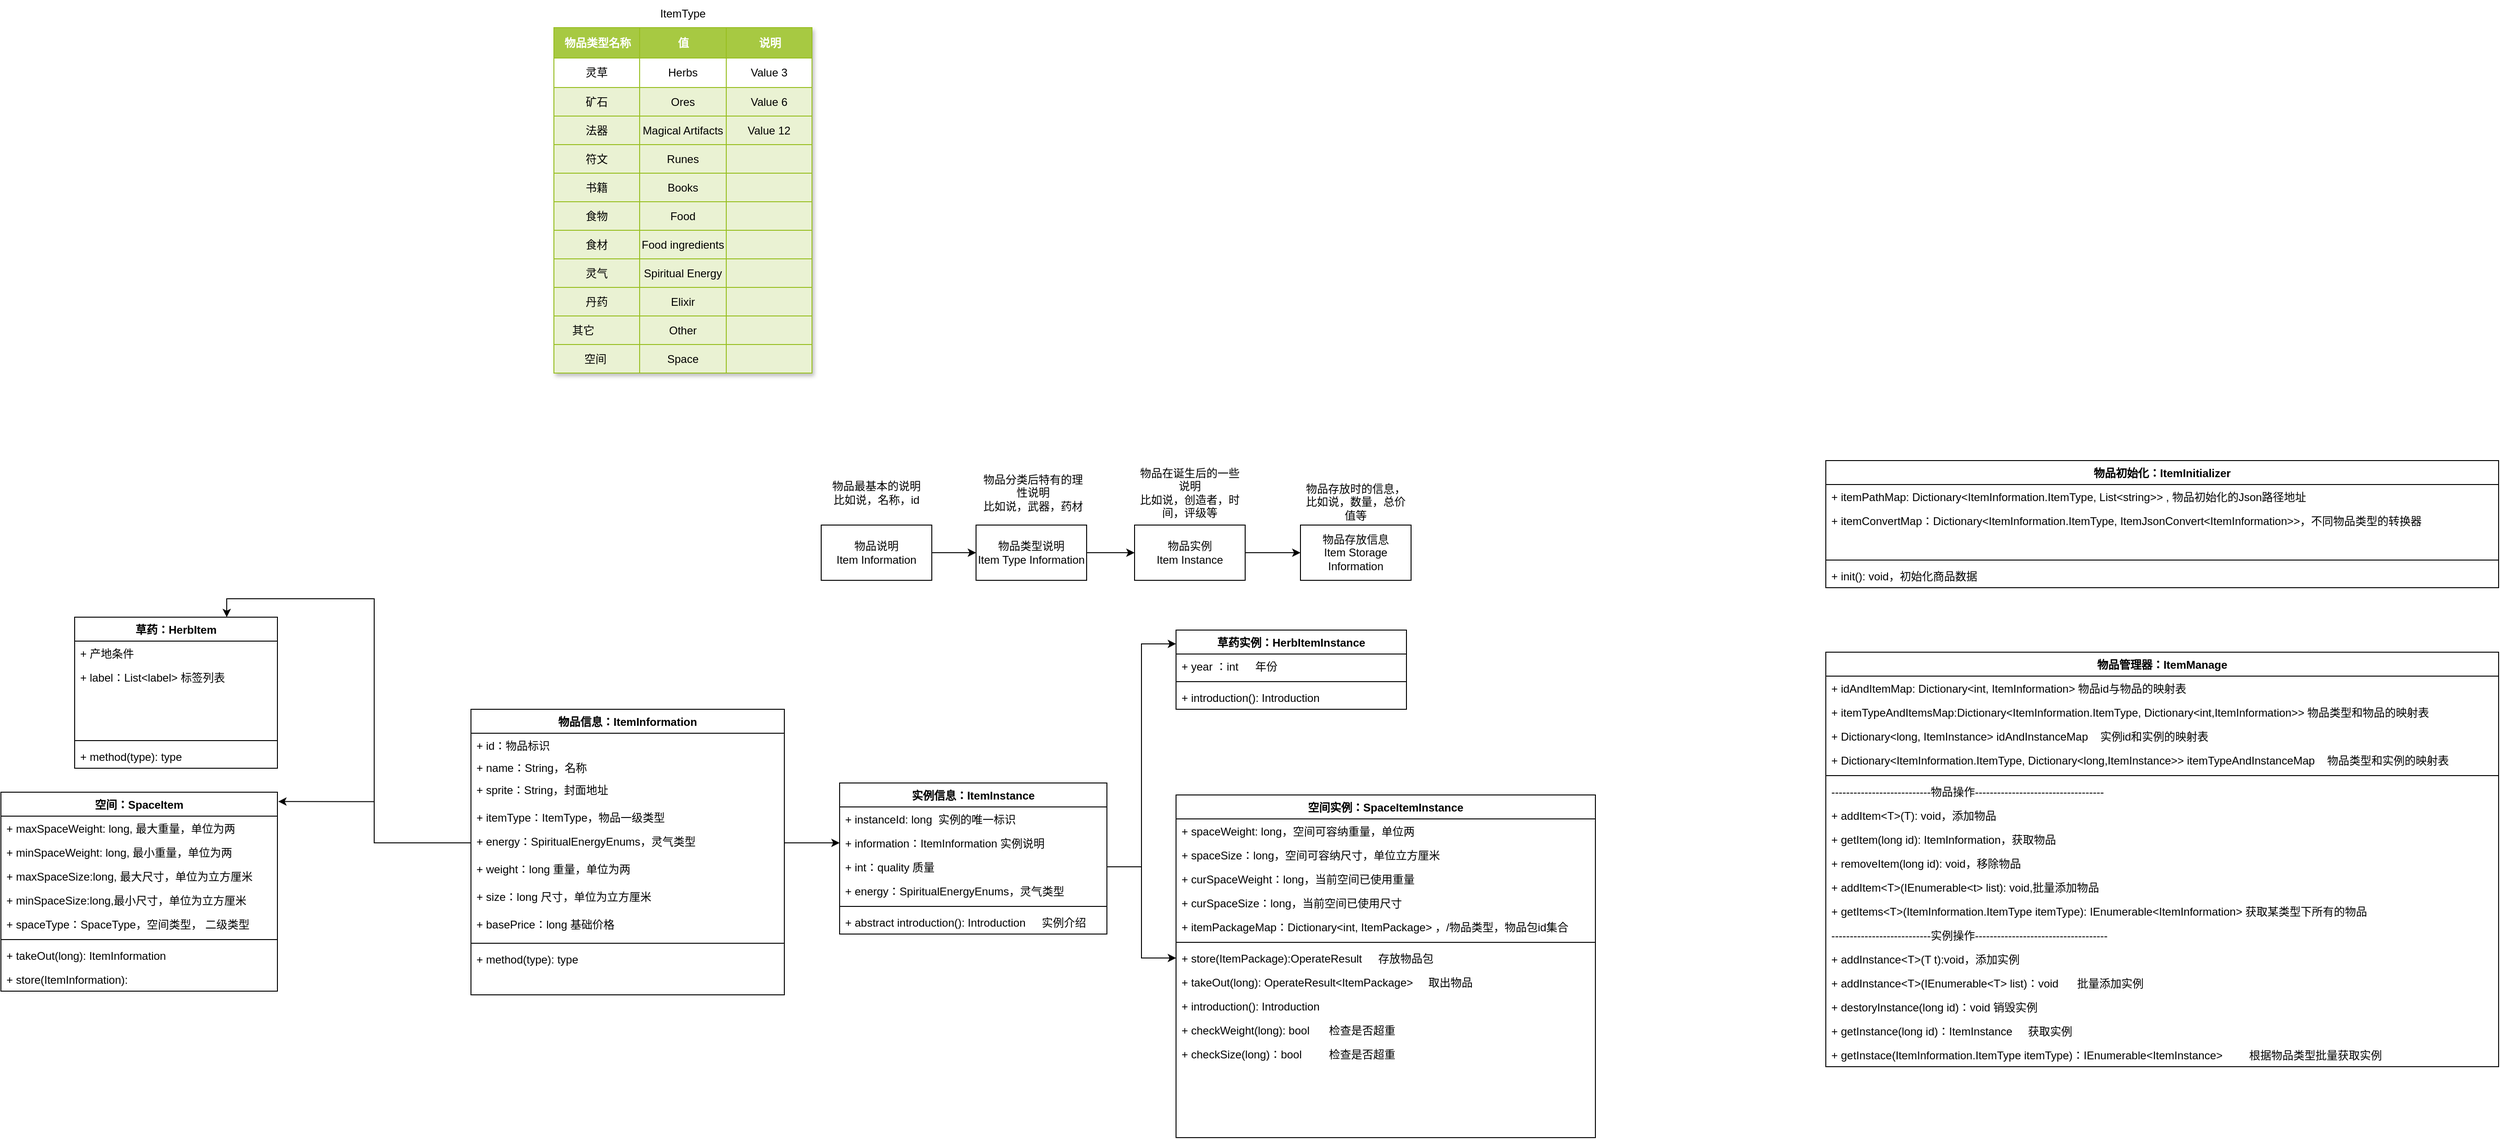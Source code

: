 <mxfile version="23.0.2" type="github">
  <diagram id="C5RBs43oDa-KdzZeNtuy" name="Page-1">
    <mxGraphModel dx="2514" dy="2047" grid="1" gridSize="10" guides="1" tooltips="1" connect="1" arrows="1" fold="1" page="1" pageScale="1" pageWidth="827" pageHeight="1169" math="0" shadow="0">
      <root>
        <mxCell id="WIyWlLk6GJQsqaUBKTNV-0" />
        <mxCell id="WIyWlLk6GJQsqaUBKTNV-1" parent="WIyWlLk6GJQsqaUBKTNV-0" />
        <mxCell id="SRIymdZ3C50z2DRHbrQ1-3" style="edgeStyle=orthogonalEdgeStyle;rounded=0;orthogonalLoop=1;jettySize=auto;html=1;" parent="WIyWlLk6GJQsqaUBKTNV-1" source="SRIymdZ3C50z2DRHbrQ1-1" target="SRIymdZ3C50z2DRHbrQ1-2" edge="1">
          <mxGeometry relative="1" as="geometry" />
        </mxCell>
        <mxCell id="SRIymdZ3C50z2DRHbrQ1-1" value="物品说明&lt;br&gt;Item Information" style="rounded=0;whiteSpace=wrap;html=1;" parent="WIyWlLk6GJQsqaUBKTNV-1" vertex="1">
          <mxGeometry x="230" y="-100" width="120" height="60" as="geometry" />
        </mxCell>
        <mxCell id="SRIymdZ3C50z2DRHbrQ1-5" style="edgeStyle=orthogonalEdgeStyle;rounded=0;orthogonalLoop=1;jettySize=auto;html=1;exitX=1;exitY=0.5;exitDx=0;exitDy=0;" parent="WIyWlLk6GJQsqaUBKTNV-1" source="SRIymdZ3C50z2DRHbrQ1-2" target="SRIymdZ3C50z2DRHbrQ1-6" edge="1">
          <mxGeometry relative="1" as="geometry">
            <mxPoint x="570" y="-70" as="targetPoint" />
          </mxGeometry>
        </mxCell>
        <mxCell id="SRIymdZ3C50z2DRHbrQ1-2" value="物品类型说明&lt;br&gt;Item Type Information" style="rounded=0;whiteSpace=wrap;html=1;" parent="WIyWlLk6GJQsqaUBKTNV-1" vertex="1">
          <mxGeometry x="398" y="-100" width="120" height="60" as="geometry" />
        </mxCell>
        <mxCell id="SRIymdZ3C50z2DRHbrQ1-9" style="edgeStyle=orthogonalEdgeStyle;rounded=0;orthogonalLoop=1;jettySize=auto;html=1;exitX=1;exitY=0.5;exitDx=0;exitDy=0;entryX=0;entryY=0.5;entryDx=0;entryDy=0;" parent="WIyWlLk6GJQsqaUBKTNV-1" source="SRIymdZ3C50z2DRHbrQ1-6" target="SRIymdZ3C50z2DRHbrQ1-8" edge="1">
          <mxGeometry relative="1" as="geometry" />
        </mxCell>
        <mxCell id="SRIymdZ3C50z2DRHbrQ1-6" value="物品实例&lt;br&gt;Item Instance" style="rounded=0;whiteSpace=wrap;html=1;" parent="WIyWlLk6GJQsqaUBKTNV-1" vertex="1">
          <mxGeometry x="570" y="-100" width="120" height="60" as="geometry" />
        </mxCell>
        <mxCell id="SRIymdZ3C50z2DRHbrQ1-8" value="物品存放信息&lt;br&gt;Item Storage Information" style="rounded=0;whiteSpace=wrap;html=1;" parent="WIyWlLk6GJQsqaUBKTNV-1" vertex="1">
          <mxGeometry x="750" y="-100" width="120" height="60" as="geometry" />
        </mxCell>
        <mxCell id="SRIymdZ3C50z2DRHbrQ1-10" value="物品最基本的说明&lt;br&gt;比如说，名称，id" style="text;html=1;strokeColor=none;fillColor=none;align=center;verticalAlign=middle;whiteSpace=wrap;rounded=0;" parent="WIyWlLk6GJQsqaUBKTNV-1" vertex="1">
          <mxGeometry x="230" y="-150" width="120" height="30" as="geometry" />
        </mxCell>
        <mxCell id="SRIymdZ3C50z2DRHbrQ1-11" value="物品分类后特有的理性说明&lt;br&gt;比如说，武器，药材" style="text;html=1;strokeColor=none;fillColor=none;align=center;verticalAlign=middle;whiteSpace=wrap;rounded=0;" parent="WIyWlLk6GJQsqaUBKTNV-1" vertex="1">
          <mxGeometry x="400" y="-150" width="120" height="30" as="geometry" />
        </mxCell>
        <mxCell id="SRIymdZ3C50z2DRHbrQ1-12" value="物品在诞生后的一些说明&lt;br&gt;比如说，创造者，时间，评级等" style="text;html=1;strokeColor=none;fillColor=none;align=center;verticalAlign=middle;whiteSpace=wrap;rounded=0;" parent="WIyWlLk6GJQsqaUBKTNV-1" vertex="1">
          <mxGeometry x="570" y="-150" width="120" height="30" as="geometry" />
        </mxCell>
        <mxCell id="SRIymdZ3C50z2DRHbrQ1-13" value="物品存放时的信息，&lt;br&gt;比如说，数量，总价值等" style="text;html=1;strokeColor=none;fillColor=none;align=center;verticalAlign=middle;whiteSpace=wrap;rounded=0;" parent="WIyWlLk6GJQsqaUBKTNV-1" vertex="1">
          <mxGeometry x="750" y="-140" width="120" height="30" as="geometry" />
        </mxCell>
        <mxCell id="SRIymdZ3C50z2DRHbrQ1-14" value="物品信息：ItemInformation" style="swimlane;fontStyle=1;align=center;verticalAlign=top;childLayout=stackLayout;horizontal=1;startSize=26;horizontalStack=0;resizeParent=1;resizeParentMax=0;resizeLast=0;collapsible=1;marginBottom=0;whiteSpace=wrap;html=1;" parent="WIyWlLk6GJQsqaUBKTNV-1" vertex="1">
          <mxGeometry x="-150" y="100" width="340" height="310" as="geometry" />
        </mxCell>
        <mxCell id="SRIymdZ3C50z2DRHbrQ1-88" value="+ id：物品标识" style="text;strokeColor=none;fillColor=none;align=left;verticalAlign=top;spacingLeft=4;spacingRight=4;overflow=hidden;rotatable=0;points=[[0,0.5],[1,0.5]];portConstraint=eastwest;whiteSpace=wrap;html=1;" parent="SRIymdZ3C50z2DRHbrQ1-14" vertex="1">
          <mxGeometry y="26" width="340" height="24" as="geometry" />
        </mxCell>
        <mxCell id="SRIymdZ3C50z2DRHbrQ1-48" value="+ name：String，名称" style="text;strokeColor=none;fillColor=none;align=left;verticalAlign=top;spacingLeft=4;spacingRight=4;overflow=hidden;rotatable=0;points=[[0,0.5],[1,0.5]];portConstraint=eastwest;whiteSpace=wrap;html=1;" parent="SRIymdZ3C50z2DRHbrQ1-14" vertex="1">
          <mxGeometry y="50" width="340" height="24" as="geometry" />
        </mxCell>
        <mxCell id="SRIymdZ3C50z2DRHbrQ1-15" value="+ sprite：String，封面地址&lt;br&gt;&lt;br&gt;" style="text;strokeColor=none;fillColor=none;align=left;verticalAlign=top;spacingLeft=4;spacingRight=4;overflow=hidden;rotatable=0;points=[[0,0.5],[1,0.5]];portConstraint=eastwest;whiteSpace=wrap;html=1;" parent="SRIymdZ3C50z2DRHbrQ1-14" vertex="1">
          <mxGeometry y="74" width="340" height="30" as="geometry" />
        </mxCell>
        <mxCell id="SRIymdZ3C50z2DRHbrQ1-49" value="+ itemType：ItemType，物品一级类型" style="text;strokeColor=none;fillColor=none;align=left;verticalAlign=top;spacingLeft=4;spacingRight=4;overflow=hidden;rotatable=0;points=[[0,0.5],[1,0.5]];portConstraint=eastwest;whiteSpace=wrap;html=1;" parent="SRIymdZ3C50z2DRHbrQ1-14" vertex="1">
          <mxGeometry y="104" width="340" height="26" as="geometry" />
        </mxCell>
        <mxCell id="SRIymdZ3C50z2DRHbrQ1-87" value="+ energy：SpiritualEnergyEnums，灵气类型" style="text;strokeColor=none;fillColor=none;align=left;verticalAlign=top;spacingLeft=4;spacingRight=4;overflow=hidden;rotatable=0;points=[[0,0.5],[1,0.5]];portConstraint=eastwest;whiteSpace=wrap;html=1;" parent="SRIymdZ3C50z2DRHbrQ1-14" vertex="1">
          <mxGeometry y="130" width="340" height="30" as="geometry" />
        </mxCell>
        <mxCell id="dYDs-gecifeIPYuVCq4w-37" value="+ weight：long 重量，单位为两" style="text;strokeColor=none;fillColor=none;align=left;verticalAlign=top;spacingLeft=4;spacingRight=4;overflow=hidden;rotatable=0;points=[[0,0.5],[1,0.5]];portConstraint=eastwest;whiteSpace=wrap;html=1;" parent="SRIymdZ3C50z2DRHbrQ1-14" vertex="1">
          <mxGeometry y="160" width="340" height="30" as="geometry" />
        </mxCell>
        <mxCell id="dYDs-gecifeIPYuVCq4w-36" value="+ size：long 尺寸，单位为立方厘米" style="text;strokeColor=none;fillColor=none;align=left;verticalAlign=top;spacingLeft=4;spacingRight=4;overflow=hidden;rotatable=0;points=[[0,0.5],[1,0.5]];portConstraint=eastwest;whiteSpace=wrap;html=1;" parent="SRIymdZ3C50z2DRHbrQ1-14" vertex="1">
          <mxGeometry y="190" width="340" height="30" as="geometry" />
        </mxCell>
        <mxCell id="IndBDI2OuE7Ugm9Dc044-1" value="+ basePrice：long 基础价格" style="text;strokeColor=none;fillColor=none;align=left;verticalAlign=top;spacingLeft=4;spacingRight=4;overflow=hidden;rotatable=0;points=[[0,0.5],[1,0.5]];portConstraint=eastwest;whiteSpace=wrap;html=1;" vertex="1" parent="SRIymdZ3C50z2DRHbrQ1-14">
          <mxGeometry y="220" width="340" height="30" as="geometry" />
        </mxCell>
        <mxCell id="SRIymdZ3C50z2DRHbrQ1-16" value="" style="line;strokeWidth=1;fillColor=none;align=left;verticalAlign=middle;spacingTop=-1;spacingLeft=3;spacingRight=3;rotatable=0;labelPosition=right;points=[];portConstraint=eastwest;strokeColor=inherit;" parent="SRIymdZ3C50z2DRHbrQ1-14" vertex="1">
          <mxGeometry y="250" width="340" height="8" as="geometry" />
        </mxCell>
        <mxCell id="SRIymdZ3C50z2DRHbrQ1-17" value="+ method(type): type" style="text;strokeColor=none;fillColor=none;align=left;verticalAlign=top;spacingLeft=4;spacingRight=4;overflow=hidden;rotatable=0;points=[[0,0.5],[1,0.5]];portConstraint=eastwest;whiteSpace=wrap;html=1;" parent="SRIymdZ3C50z2DRHbrQ1-14" vertex="1">
          <mxGeometry y="258" width="340" height="26" as="geometry" />
        </mxCell>
        <mxCell id="SRIymdZ3C50z2DRHbrQ1-47" style="text;strokeColor=none;fillColor=none;align=left;verticalAlign=top;spacingLeft=4;spacingRight=4;overflow=hidden;rotatable=0;points=[[0,0.5],[1,0.5]];portConstraint=eastwest;whiteSpace=wrap;html=1;" parent="SRIymdZ3C50z2DRHbrQ1-14" vertex="1">
          <mxGeometry y="284" width="340" height="26" as="geometry" />
        </mxCell>
        <mxCell id="SRIymdZ3C50z2DRHbrQ1-90" value="" style="group" parent="WIyWlLk6GJQsqaUBKTNV-1" vertex="1" connectable="0">
          <mxGeometry x="-60" y="-670" width="280" height="314" as="geometry" />
        </mxCell>
        <mxCell id="SRIymdZ3C50z2DRHbrQ1-18" value="Assets" style="childLayout=tableLayout;recursiveResize=0;strokeColor=#98bf21;fillColor=#A7C942;shadow=1;arcSize=12;" parent="SRIymdZ3C50z2DRHbrQ1-90" vertex="1">
          <mxGeometry y="30" width="280" height="375" as="geometry" />
        </mxCell>
        <mxCell id="SRIymdZ3C50z2DRHbrQ1-19" style="shape=tableRow;horizontal=0;startSize=0;swimlaneHead=0;swimlaneBody=0;top=0;left=0;bottom=0;right=0;dropTarget=0;collapsible=0;recursiveResize=0;expand=0;fontStyle=0;strokeColor=inherit;fillColor=#ffffff;" parent="SRIymdZ3C50z2DRHbrQ1-18" vertex="1">
          <mxGeometry width="280" height="33" as="geometry" />
        </mxCell>
        <mxCell id="SRIymdZ3C50z2DRHbrQ1-20" value="物品类型名称" style="connectable=0;recursiveResize=0;strokeColor=inherit;fillColor=#A7C942;align=center;fontStyle=1;fontColor=#FFFFFF;html=1;" parent="SRIymdZ3C50z2DRHbrQ1-19" vertex="1">
          <mxGeometry width="93" height="33" as="geometry">
            <mxRectangle width="93" height="33" as="alternateBounds" />
          </mxGeometry>
        </mxCell>
        <mxCell id="SRIymdZ3C50z2DRHbrQ1-21" value="值" style="connectable=0;recursiveResize=0;strokeColor=inherit;fillColor=#A7C942;align=center;fontStyle=1;fontColor=#FFFFFF;html=1;" parent="SRIymdZ3C50z2DRHbrQ1-19" vertex="1">
          <mxGeometry x="93" width="94" height="33" as="geometry">
            <mxRectangle width="94" height="33" as="alternateBounds" />
          </mxGeometry>
        </mxCell>
        <mxCell id="SRIymdZ3C50z2DRHbrQ1-22" value="说明" style="connectable=0;recursiveResize=0;strokeColor=inherit;fillColor=#A7C942;align=center;fontStyle=1;fontColor=#FFFFFF;html=1;" parent="SRIymdZ3C50z2DRHbrQ1-19" vertex="1">
          <mxGeometry x="187" width="93" height="33" as="geometry">
            <mxRectangle width="93" height="33" as="alternateBounds" />
          </mxGeometry>
        </mxCell>
        <mxCell id="SRIymdZ3C50z2DRHbrQ1-23" value="" style="shape=tableRow;horizontal=0;startSize=0;swimlaneHead=0;swimlaneBody=0;top=0;left=0;bottom=0;right=0;dropTarget=0;collapsible=0;recursiveResize=0;expand=0;fontStyle=0;strokeColor=inherit;fillColor=#ffffff;" parent="SRIymdZ3C50z2DRHbrQ1-18" vertex="1">
          <mxGeometry y="33" width="280" height="32" as="geometry" />
        </mxCell>
        <mxCell id="SRIymdZ3C50z2DRHbrQ1-24" value="灵草" style="connectable=0;recursiveResize=0;strokeColor=inherit;fillColor=inherit;align=center;whiteSpace=wrap;html=1;" parent="SRIymdZ3C50z2DRHbrQ1-23" vertex="1">
          <mxGeometry width="93" height="32" as="geometry">
            <mxRectangle width="93" height="32" as="alternateBounds" />
          </mxGeometry>
        </mxCell>
        <mxCell id="SRIymdZ3C50z2DRHbrQ1-25" value="Herbs" style="connectable=0;recursiveResize=0;strokeColor=inherit;fillColor=inherit;align=center;whiteSpace=wrap;html=1;" parent="SRIymdZ3C50z2DRHbrQ1-23" vertex="1">
          <mxGeometry x="93" width="94" height="32" as="geometry">
            <mxRectangle width="94" height="32" as="alternateBounds" />
          </mxGeometry>
        </mxCell>
        <mxCell id="SRIymdZ3C50z2DRHbrQ1-26" value="Value 3" style="connectable=0;recursiveResize=0;strokeColor=inherit;fillColor=inherit;align=center;whiteSpace=wrap;html=1;" parent="SRIymdZ3C50z2DRHbrQ1-23" vertex="1">
          <mxGeometry x="187" width="93" height="32" as="geometry">
            <mxRectangle width="93" height="32" as="alternateBounds" />
          </mxGeometry>
        </mxCell>
        <mxCell id="SRIymdZ3C50z2DRHbrQ1-27" value="" style="shape=tableRow;horizontal=0;startSize=0;swimlaneHead=0;swimlaneBody=0;top=0;left=0;bottom=0;right=0;dropTarget=0;collapsible=0;recursiveResize=0;expand=0;fontStyle=1;strokeColor=inherit;fillColor=#EAF2D3;" parent="SRIymdZ3C50z2DRHbrQ1-18" vertex="1">
          <mxGeometry y="65" width="280" height="31" as="geometry" />
        </mxCell>
        <mxCell id="SRIymdZ3C50z2DRHbrQ1-28" value="矿石" style="connectable=0;recursiveResize=0;strokeColor=inherit;fillColor=inherit;whiteSpace=wrap;html=1;" parent="SRIymdZ3C50z2DRHbrQ1-27" vertex="1">
          <mxGeometry width="93" height="31" as="geometry">
            <mxRectangle width="93" height="31" as="alternateBounds" />
          </mxGeometry>
        </mxCell>
        <mxCell id="SRIymdZ3C50z2DRHbrQ1-29" value="Ores" style="connectable=0;recursiveResize=0;strokeColor=inherit;fillColor=inherit;whiteSpace=wrap;html=1;" parent="SRIymdZ3C50z2DRHbrQ1-27" vertex="1">
          <mxGeometry x="93" width="94" height="31" as="geometry">
            <mxRectangle width="94" height="31" as="alternateBounds" />
          </mxGeometry>
        </mxCell>
        <mxCell id="SRIymdZ3C50z2DRHbrQ1-30" value="Value 6" style="connectable=0;recursiveResize=0;strokeColor=inherit;fillColor=inherit;whiteSpace=wrap;html=1;" parent="SRIymdZ3C50z2DRHbrQ1-27" vertex="1">
          <mxGeometry x="187" width="93" height="31" as="geometry">
            <mxRectangle width="93" height="31" as="alternateBounds" />
          </mxGeometry>
        </mxCell>
        <mxCell id="SRIymdZ3C50z2DRHbrQ1-35" value="" style="shape=tableRow;horizontal=0;startSize=0;swimlaneHead=0;swimlaneBody=0;top=0;left=0;bottom=0;right=0;dropTarget=0;collapsible=0;recursiveResize=0;expand=0;fontStyle=1;strokeColor=inherit;fillColor=#EAF2D3;" parent="SRIymdZ3C50z2DRHbrQ1-18" vertex="1">
          <mxGeometry y="96" width="280" height="31" as="geometry" />
        </mxCell>
        <mxCell id="SRIymdZ3C50z2DRHbrQ1-36" value="法器" style="connectable=0;recursiveResize=0;strokeColor=inherit;fillColor=inherit;whiteSpace=wrap;html=1;" parent="SRIymdZ3C50z2DRHbrQ1-35" vertex="1">
          <mxGeometry width="93" height="31" as="geometry">
            <mxRectangle width="93" height="31" as="alternateBounds" />
          </mxGeometry>
        </mxCell>
        <mxCell id="SRIymdZ3C50z2DRHbrQ1-37" value="Magical Artifacts" style="connectable=0;recursiveResize=0;strokeColor=inherit;fillColor=inherit;whiteSpace=wrap;html=1;" parent="SRIymdZ3C50z2DRHbrQ1-35" vertex="1">
          <mxGeometry x="93" width="94" height="31" as="geometry">
            <mxRectangle width="94" height="31" as="alternateBounds" />
          </mxGeometry>
        </mxCell>
        <mxCell id="SRIymdZ3C50z2DRHbrQ1-38" value="Value 12" style="connectable=0;recursiveResize=0;strokeColor=inherit;fillColor=inherit;whiteSpace=wrap;html=1;" parent="SRIymdZ3C50z2DRHbrQ1-35" vertex="1">
          <mxGeometry x="187" width="93" height="31" as="geometry">
            <mxRectangle width="93" height="31" as="alternateBounds" />
          </mxGeometry>
        </mxCell>
        <mxCell id="SRIymdZ3C50z2DRHbrQ1-43" style="shape=tableRow;horizontal=0;startSize=0;swimlaneHead=0;swimlaneBody=0;top=0;left=0;bottom=0;right=0;dropTarget=0;collapsible=0;recursiveResize=0;expand=0;fontStyle=1;strokeColor=inherit;fillColor=#EAF2D3;" parent="SRIymdZ3C50z2DRHbrQ1-18" vertex="1">
          <mxGeometry y="127" width="280" height="31" as="geometry" />
        </mxCell>
        <mxCell id="SRIymdZ3C50z2DRHbrQ1-44" value="符文" style="connectable=0;recursiveResize=0;strokeColor=inherit;fillColor=inherit;whiteSpace=wrap;html=1;" parent="SRIymdZ3C50z2DRHbrQ1-43" vertex="1">
          <mxGeometry width="93" height="31" as="geometry">
            <mxRectangle width="93" height="31" as="alternateBounds" />
          </mxGeometry>
        </mxCell>
        <mxCell id="SRIymdZ3C50z2DRHbrQ1-45" value="Runes " style="connectable=0;recursiveResize=0;strokeColor=inherit;fillColor=inherit;whiteSpace=wrap;html=1;" parent="SRIymdZ3C50z2DRHbrQ1-43" vertex="1">
          <mxGeometry x="93" width="94" height="31" as="geometry">
            <mxRectangle width="94" height="31" as="alternateBounds" />
          </mxGeometry>
        </mxCell>
        <mxCell id="SRIymdZ3C50z2DRHbrQ1-46" style="connectable=0;recursiveResize=0;strokeColor=inherit;fillColor=inherit;whiteSpace=wrap;html=1;" parent="SRIymdZ3C50z2DRHbrQ1-43" vertex="1">
          <mxGeometry x="187" width="93" height="31" as="geometry">
            <mxRectangle width="93" height="31" as="alternateBounds" />
          </mxGeometry>
        </mxCell>
        <mxCell id="SRIymdZ3C50z2DRHbrQ1-39" style="shape=tableRow;horizontal=0;startSize=0;swimlaneHead=0;swimlaneBody=0;top=0;left=0;bottom=0;right=0;dropTarget=0;collapsible=0;recursiveResize=0;expand=0;fontStyle=1;strokeColor=inherit;fillColor=#EAF2D3;" parent="SRIymdZ3C50z2DRHbrQ1-18" vertex="1">
          <mxGeometry y="158" width="280" height="31" as="geometry" />
        </mxCell>
        <mxCell id="SRIymdZ3C50z2DRHbrQ1-40" value="书籍" style="connectable=0;recursiveResize=0;strokeColor=inherit;fillColor=inherit;whiteSpace=wrap;html=1;" parent="SRIymdZ3C50z2DRHbrQ1-39" vertex="1">
          <mxGeometry width="93" height="31" as="geometry">
            <mxRectangle width="93" height="31" as="alternateBounds" />
          </mxGeometry>
        </mxCell>
        <mxCell id="SRIymdZ3C50z2DRHbrQ1-41" value="Books" style="connectable=0;recursiveResize=0;strokeColor=inherit;fillColor=inherit;whiteSpace=wrap;html=1;" parent="SRIymdZ3C50z2DRHbrQ1-39" vertex="1">
          <mxGeometry x="93" width="94" height="31" as="geometry">
            <mxRectangle width="94" height="31" as="alternateBounds" />
          </mxGeometry>
        </mxCell>
        <mxCell id="SRIymdZ3C50z2DRHbrQ1-42" style="connectable=0;recursiveResize=0;strokeColor=inherit;fillColor=inherit;whiteSpace=wrap;html=1;" parent="SRIymdZ3C50z2DRHbrQ1-39" vertex="1">
          <mxGeometry x="187" width="93" height="31" as="geometry">
            <mxRectangle width="93" height="31" as="alternateBounds" />
          </mxGeometry>
        </mxCell>
        <mxCell id="SRIymdZ3C50z2DRHbrQ1-50" style="shape=tableRow;horizontal=0;startSize=0;swimlaneHead=0;swimlaneBody=0;top=0;left=0;bottom=0;right=0;dropTarget=0;collapsible=0;recursiveResize=0;expand=0;fontStyle=1;strokeColor=inherit;fillColor=#EAF2D3;" parent="SRIymdZ3C50z2DRHbrQ1-18" vertex="1">
          <mxGeometry y="189" width="280" height="31" as="geometry" />
        </mxCell>
        <mxCell id="SRIymdZ3C50z2DRHbrQ1-51" value="食物" style="connectable=0;recursiveResize=0;strokeColor=inherit;fillColor=inherit;whiteSpace=wrap;html=1;" parent="SRIymdZ3C50z2DRHbrQ1-50" vertex="1">
          <mxGeometry width="93" height="31" as="geometry">
            <mxRectangle width="93" height="31" as="alternateBounds" />
          </mxGeometry>
        </mxCell>
        <mxCell id="SRIymdZ3C50z2DRHbrQ1-52" value="Food" style="connectable=0;recursiveResize=0;strokeColor=inherit;fillColor=inherit;whiteSpace=wrap;html=1;" parent="SRIymdZ3C50z2DRHbrQ1-50" vertex="1">
          <mxGeometry x="93" width="94" height="31" as="geometry">
            <mxRectangle width="94" height="31" as="alternateBounds" />
          </mxGeometry>
        </mxCell>
        <mxCell id="SRIymdZ3C50z2DRHbrQ1-53" style="connectable=0;recursiveResize=0;strokeColor=inherit;fillColor=inherit;whiteSpace=wrap;html=1;" parent="SRIymdZ3C50z2DRHbrQ1-50" vertex="1">
          <mxGeometry x="187" width="93" height="31" as="geometry">
            <mxRectangle width="93" height="31" as="alternateBounds" />
          </mxGeometry>
        </mxCell>
        <mxCell id="SRIymdZ3C50z2DRHbrQ1-54" style="shape=tableRow;horizontal=0;startSize=0;swimlaneHead=0;swimlaneBody=0;top=0;left=0;bottom=0;right=0;dropTarget=0;collapsible=0;recursiveResize=0;expand=0;fontStyle=1;strokeColor=inherit;fillColor=#EAF2D3;" parent="SRIymdZ3C50z2DRHbrQ1-18" vertex="1">
          <mxGeometry y="220" width="280" height="31" as="geometry" />
        </mxCell>
        <mxCell id="SRIymdZ3C50z2DRHbrQ1-55" value="食材" style="connectable=0;recursiveResize=0;strokeColor=inherit;fillColor=inherit;whiteSpace=wrap;html=1;" parent="SRIymdZ3C50z2DRHbrQ1-54" vertex="1">
          <mxGeometry width="93" height="31" as="geometry">
            <mxRectangle width="93" height="31" as="alternateBounds" />
          </mxGeometry>
        </mxCell>
        <mxCell id="SRIymdZ3C50z2DRHbrQ1-56" value="Food ingredients" style="connectable=0;recursiveResize=0;strokeColor=inherit;fillColor=inherit;whiteSpace=wrap;html=1;" parent="SRIymdZ3C50z2DRHbrQ1-54" vertex="1">
          <mxGeometry x="93" width="94" height="31" as="geometry">
            <mxRectangle width="94" height="31" as="alternateBounds" />
          </mxGeometry>
        </mxCell>
        <mxCell id="SRIymdZ3C50z2DRHbrQ1-57" style="connectable=0;recursiveResize=0;strokeColor=inherit;fillColor=inherit;whiteSpace=wrap;html=1;" parent="SRIymdZ3C50z2DRHbrQ1-54" vertex="1">
          <mxGeometry x="187" width="93" height="31" as="geometry">
            <mxRectangle width="93" height="31" as="alternateBounds" />
          </mxGeometry>
        </mxCell>
        <mxCell id="SRIymdZ3C50z2DRHbrQ1-98" style="shape=tableRow;horizontal=0;startSize=0;swimlaneHead=0;swimlaneBody=0;top=0;left=0;bottom=0;right=0;dropTarget=0;collapsible=0;recursiveResize=0;expand=0;fontStyle=1;strokeColor=inherit;fillColor=#EAF2D3;" parent="SRIymdZ3C50z2DRHbrQ1-18" vertex="1">
          <mxGeometry y="251" width="280" height="31" as="geometry" />
        </mxCell>
        <mxCell id="SRIymdZ3C50z2DRHbrQ1-99" value="灵气" style="connectable=0;recursiveResize=0;strokeColor=inherit;fillColor=inherit;whiteSpace=wrap;html=1;" parent="SRIymdZ3C50z2DRHbrQ1-98" vertex="1">
          <mxGeometry width="93" height="31" as="geometry">
            <mxRectangle width="93" height="31" as="alternateBounds" />
          </mxGeometry>
        </mxCell>
        <mxCell id="SRIymdZ3C50z2DRHbrQ1-100" value="Spiritual Energy" style="connectable=0;recursiveResize=0;strokeColor=inherit;fillColor=inherit;whiteSpace=wrap;html=1;" parent="SRIymdZ3C50z2DRHbrQ1-98" vertex="1">
          <mxGeometry x="93" width="94" height="31" as="geometry">
            <mxRectangle width="94" height="31" as="alternateBounds" />
          </mxGeometry>
        </mxCell>
        <mxCell id="SRIymdZ3C50z2DRHbrQ1-101" style="connectable=0;recursiveResize=0;strokeColor=inherit;fillColor=inherit;whiteSpace=wrap;html=1;" parent="SRIymdZ3C50z2DRHbrQ1-98" vertex="1">
          <mxGeometry x="187" width="93" height="31" as="geometry">
            <mxRectangle width="93" height="31" as="alternateBounds" />
          </mxGeometry>
        </mxCell>
        <mxCell id="SRIymdZ3C50z2DRHbrQ1-102" style="shape=tableRow;horizontal=0;startSize=0;swimlaneHead=0;swimlaneBody=0;top=0;left=0;bottom=0;right=0;dropTarget=0;collapsible=0;recursiveResize=0;expand=0;fontStyle=1;strokeColor=inherit;fillColor=#EAF2D3;" parent="SRIymdZ3C50z2DRHbrQ1-18" vertex="1">
          <mxGeometry y="282" width="280" height="31" as="geometry" />
        </mxCell>
        <mxCell id="SRIymdZ3C50z2DRHbrQ1-103" value="丹药" style="connectable=0;recursiveResize=0;strokeColor=inherit;fillColor=inherit;whiteSpace=wrap;html=1;" parent="SRIymdZ3C50z2DRHbrQ1-102" vertex="1">
          <mxGeometry width="93" height="31" as="geometry">
            <mxRectangle width="93" height="31" as="alternateBounds" />
          </mxGeometry>
        </mxCell>
        <mxCell id="SRIymdZ3C50z2DRHbrQ1-104" value="Elixir" style="connectable=0;recursiveResize=0;strokeColor=inherit;fillColor=inherit;whiteSpace=wrap;html=1;" parent="SRIymdZ3C50z2DRHbrQ1-102" vertex="1">
          <mxGeometry x="93" width="94" height="31" as="geometry">
            <mxRectangle width="94" height="31" as="alternateBounds" />
          </mxGeometry>
        </mxCell>
        <mxCell id="SRIymdZ3C50z2DRHbrQ1-105" style="connectable=0;recursiveResize=0;strokeColor=inherit;fillColor=inherit;whiteSpace=wrap;html=1;" parent="SRIymdZ3C50z2DRHbrQ1-102" vertex="1">
          <mxGeometry x="187" width="93" height="31" as="geometry">
            <mxRectangle width="93" height="31" as="alternateBounds" />
          </mxGeometry>
        </mxCell>
        <mxCell id="dYDs-gecifeIPYuVCq4w-12" style="shape=tableRow;horizontal=0;startSize=0;swimlaneHead=0;swimlaneBody=0;top=0;left=0;bottom=0;right=0;dropTarget=0;collapsible=0;recursiveResize=0;expand=0;fontStyle=1;strokeColor=inherit;fillColor=#EAF2D3;" parent="SRIymdZ3C50z2DRHbrQ1-18" vertex="1">
          <mxGeometry y="313" width="280" height="31" as="geometry" />
        </mxCell>
        <mxCell id="dYDs-gecifeIPYuVCq4w-13" value="其它&lt;span style=&quot;white-space: pre;&quot;&gt;&#x9;&lt;/span&gt;&lt;span style=&quot;white-space: pre;&quot;&gt;&#x9;&lt;/span&gt;" style="connectable=0;recursiveResize=0;strokeColor=inherit;fillColor=inherit;whiteSpace=wrap;html=1;" parent="dYDs-gecifeIPYuVCq4w-12" vertex="1">
          <mxGeometry width="93" height="31" as="geometry">
            <mxRectangle width="93" height="31" as="alternateBounds" />
          </mxGeometry>
        </mxCell>
        <mxCell id="dYDs-gecifeIPYuVCq4w-14" value="Other" style="connectable=0;recursiveResize=0;strokeColor=inherit;fillColor=inherit;whiteSpace=wrap;html=1;" parent="dYDs-gecifeIPYuVCq4w-12" vertex="1">
          <mxGeometry x="93" width="94" height="31" as="geometry">
            <mxRectangle width="94" height="31" as="alternateBounds" />
          </mxGeometry>
        </mxCell>
        <mxCell id="dYDs-gecifeIPYuVCq4w-15" style="connectable=0;recursiveResize=0;strokeColor=inherit;fillColor=inherit;whiteSpace=wrap;html=1;" parent="dYDs-gecifeIPYuVCq4w-12" vertex="1">
          <mxGeometry x="187" width="93" height="31" as="geometry">
            <mxRectangle width="93" height="31" as="alternateBounds" />
          </mxGeometry>
        </mxCell>
        <mxCell id="dYDs-gecifeIPYuVCq4w-71" style="shape=tableRow;horizontal=0;startSize=0;swimlaneHead=0;swimlaneBody=0;top=0;left=0;bottom=0;right=0;dropTarget=0;collapsible=0;recursiveResize=0;expand=0;fontStyle=1;strokeColor=inherit;fillColor=#EAF2D3;" parent="SRIymdZ3C50z2DRHbrQ1-18" vertex="1">
          <mxGeometry y="344" width="280" height="31" as="geometry" />
        </mxCell>
        <mxCell id="dYDs-gecifeIPYuVCq4w-72" value="空间&lt;span style=&quot;white-space: pre;&quot;&gt;&#x9;&lt;/span&gt;" style="connectable=0;recursiveResize=0;strokeColor=inherit;fillColor=inherit;whiteSpace=wrap;html=1;" parent="dYDs-gecifeIPYuVCq4w-71" vertex="1">
          <mxGeometry width="93" height="31" as="geometry">
            <mxRectangle width="93" height="31" as="alternateBounds" />
          </mxGeometry>
        </mxCell>
        <mxCell id="dYDs-gecifeIPYuVCq4w-73" value="Space" style="connectable=0;recursiveResize=0;strokeColor=inherit;fillColor=inherit;whiteSpace=wrap;html=1;" parent="dYDs-gecifeIPYuVCq4w-71" vertex="1">
          <mxGeometry x="93" width="94" height="31" as="geometry">
            <mxRectangle width="94" height="31" as="alternateBounds" />
          </mxGeometry>
        </mxCell>
        <mxCell id="dYDs-gecifeIPYuVCq4w-74" style="connectable=0;recursiveResize=0;strokeColor=inherit;fillColor=inherit;whiteSpace=wrap;html=1;" parent="dYDs-gecifeIPYuVCq4w-71" vertex="1">
          <mxGeometry x="187" width="93" height="31" as="geometry">
            <mxRectangle width="93" height="31" as="alternateBounds" />
          </mxGeometry>
        </mxCell>
        <mxCell id="SRIymdZ3C50z2DRHbrQ1-89" value="ItemType" style="text;html=1;strokeColor=none;fillColor=none;align=center;verticalAlign=middle;whiteSpace=wrap;rounded=0;" parent="SRIymdZ3C50z2DRHbrQ1-90" vertex="1">
          <mxGeometry x="110" width="60" height="30" as="geometry" />
        </mxCell>
        <mxCell id="SRIymdZ3C50z2DRHbrQ1-94" value="草药：HerbItem" style="swimlane;fontStyle=1;align=center;verticalAlign=top;childLayout=stackLayout;horizontal=1;startSize=26;horizontalStack=0;resizeParent=1;resizeParentMax=0;resizeLast=0;collapsible=1;marginBottom=0;whiteSpace=wrap;html=1;" parent="WIyWlLk6GJQsqaUBKTNV-1" vertex="1">
          <mxGeometry x="-580" width="220" height="164" as="geometry" />
        </mxCell>
        <mxCell id="SRIymdZ3C50z2DRHbrQ1-95" value="+ 产地条件" style="text;strokeColor=none;fillColor=none;align=left;verticalAlign=top;spacingLeft=4;spacingRight=4;overflow=hidden;rotatable=0;points=[[0,0.5],[1,0.5]];portConstraint=eastwest;whiteSpace=wrap;html=1;" parent="SRIymdZ3C50z2DRHbrQ1-94" vertex="1">
          <mxGeometry y="26" width="220" height="26" as="geometry" />
        </mxCell>
        <mxCell id="dYDs-gecifeIPYuVCq4w-2" value="+ label：List&amp;lt;label&amp;gt; 标签列表" style="text;strokeColor=none;fillColor=none;align=left;verticalAlign=top;spacingLeft=4;spacingRight=4;overflow=hidden;rotatable=0;points=[[0,0.5],[1,0.5]];portConstraint=eastwest;whiteSpace=wrap;html=1;" parent="SRIymdZ3C50z2DRHbrQ1-94" vertex="1">
          <mxGeometry y="52" width="220" height="26" as="geometry" />
        </mxCell>
        <mxCell id="dYDs-gecifeIPYuVCq4w-1" style="text;strokeColor=none;fillColor=none;align=left;verticalAlign=top;spacingLeft=4;spacingRight=4;overflow=hidden;rotatable=0;points=[[0,0.5],[1,0.5]];portConstraint=eastwest;whiteSpace=wrap;html=1;" parent="SRIymdZ3C50z2DRHbrQ1-94" vertex="1">
          <mxGeometry y="78" width="220" height="26" as="geometry" />
        </mxCell>
        <mxCell id="dYDs-gecifeIPYuVCq4w-0" style="text;strokeColor=none;fillColor=none;align=left;verticalAlign=top;spacingLeft=4;spacingRight=4;overflow=hidden;rotatable=0;points=[[0,0.5],[1,0.5]];portConstraint=eastwest;whiteSpace=wrap;html=1;" parent="SRIymdZ3C50z2DRHbrQ1-94" vertex="1">
          <mxGeometry y="104" width="220" height="26" as="geometry" />
        </mxCell>
        <mxCell id="SRIymdZ3C50z2DRHbrQ1-96" value="" style="line;strokeWidth=1;fillColor=none;align=left;verticalAlign=middle;spacingTop=-1;spacingLeft=3;spacingRight=3;rotatable=0;labelPosition=right;points=[];portConstraint=eastwest;strokeColor=inherit;" parent="SRIymdZ3C50z2DRHbrQ1-94" vertex="1">
          <mxGeometry y="130" width="220" height="8" as="geometry" />
        </mxCell>
        <mxCell id="SRIymdZ3C50z2DRHbrQ1-97" value="+ method(type): type" style="text;strokeColor=none;fillColor=none;align=left;verticalAlign=top;spacingLeft=4;spacingRight=4;overflow=hidden;rotatable=0;points=[[0,0.5],[1,0.5]];portConstraint=eastwest;whiteSpace=wrap;html=1;" parent="SRIymdZ3C50z2DRHbrQ1-94" vertex="1">
          <mxGeometry y="138" width="220" height="26" as="geometry" />
        </mxCell>
        <mxCell id="dYDs-gecifeIPYuVCq4w-4" value="草药实例：HerbItemInstance" style="swimlane;fontStyle=1;align=center;verticalAlign=top;childLayout=stackLayout;horizontal=1;startSize=26;horizontalStack=0;resizeParent=1;resizeParentMax=0;resizeLast=0;collapsible=1;marginBottom=0;whiteSpace=wrap;html=1;" parent="WIyWlLk6GJQsqaUBKTNV-1" vertex="1">
          <mxGeometry x="615" y="14" width="250" height="86" as="geometry" />
        </mxCell>
        <mxCell id="dYDs-gecifeIPYuVCq4w-10" value="+ year&amp;nbsp;：int &lt;span style=&quot;white-space: pre;&quot;&gt;&#x9;&lt;/span&gt;年份" style="text;strokeColor=none;fillColor=none;align=left;verticalAlign=top;spacingLeft=4;spacingRight=4;overflow=hidden;rotatable=0;points=[[0,0.5],[1,0.5]];portConstraint=eastwest;whiteSpace=wrap;html=1;" parent="dYDs-gecifeIPYuVCq4w-4" vertex="1">
          <mxGeometry y="26" width="250" height="26" as="geometry" />
        </mxCell>
        <mxCell id="dYDs-gecifeIPYuVCq4w-6" value="" style="line;strokeWidth=1;fillColor=none;align=left;verticalAlign=middle;spacingTop=-1;spacingLeft=3;spacingRight=3;rotatable=0;labelPosition=right;points=[];portConstraint=eastwest;strokeColor=inherit;" parent="dYDs-gecifeIPYuVCq4w-4" vertex="1">
          <mxGeometry y="52" width="250" height="8" as="geometry" />
        </mxCell>
        <mxCell id="dYDs-gecifeIPYuVCq4w-7" value="+ introduction():&amp;nbsp;Introduction" style="text;strokeColor=none;fillColor=none;align=left;verticalAlign=top;spacingLeft=4;spacingRight=4;overflow=hidden;rotatable=0;points=[[0,0.5],[1,0.5]];portConstraint=eastwest;whiteSpace=wrap;html=1;" parent="dYDs-gecifeIPYuVCq4w-4" vertex="1">
          <mxGeometry y="60" width="250" height="26" as="geometry" />
        </mxCell>
        <mxCell id="dYDs-gecifeIPYuVCq4w-16" value="物品管理器：ItemManage" style="swimlane;fontStyle=1;align=center;verticalAlign=top;childLayout=stackLayout;horizontal=1;startSize=26;horizontalStack=0;resizeParent=1;resizeParentMax=0;resizeLast=0;collapsible=1;marginBottom=0;whiteSpace=wrap;html=1;" parent="WIyWlLk6GJQsqaUBKTNV-1" vertex="1">
          <mxGeometry x="1320" y="38" width="730" height="450" as="geometry" />
        </mxCell>
        <mxCell id="dYDs-gecifeIPYuVCq4w-17" value="+ idAndItemMap: Dictionary&amp;lt;int, ItemInformation&amp;gt; 物品id与物品的映射表" style="text;strokeColor=none;fillColor=none;align=left;verticalAlign=top;spacingLeft=4;spacingRight=4;overflow=hidden;rotatable=0;points=[[0,0.5],[1,0.5]];portConstraint=eastwest;whiteSpace=wrap;html=1;" parent="dYDs-gecifeIPYuVCq4w-16" vertex="1">
          <mxGeometry y="26" width="730" height="26" as="geometry" />
        </mxCell>
        <mxCell id="dYDs-gecifeIPYuVCq4w-31" value="+&amp;nbsp;itemTypeAndItemsMap:Dictionary&amp;lt;ItemInformation.ItemType, Dictionary&amp;lt;int,ItemInformation&amp;gt;&amp;gt;&amp;nbsp;物品类型和物品的映射表" style="text;strokeColor=none;fillColor=none;align=left;verticalAlign=top;spacingLeft=4;spacingRight=4;overflow=hidden;rotatable=0;points=[[0,0.5],[1,0.5]];portConstraint=eastwest;whiteSpace=wrap;html=1;" parent="dYDs-gecifeIPYuVCq4w-16" vertex="1">
          <mxGeometry y="52" width="730" height="26" as="geometry" />
        </mxCell>
        <mxCell id="dYDs-gecifeIPYuVCq4w-30" value="+ Dictionary&amp;lt;long, ItemInstance&amp;gt; idAndInstanceMap&lt;span style=&quot;&quot;&gt;&lt;span style=&quot;white-space: pre;&quot;&gt;&amp;nbsp;&amp;nbsp;&amp;nbsp;&amp;nbsp;&lt;/span&gt;&lt;/span&gt;实例id和实例的映射表" style="text;strokeColor=none;fillColor=none;align=left;verticalAlign=top;spacingLeft=4;spacingRight=4;overflow=hidden;rotatable=0;points=[[0,0.5],[1,0.5]];portConstraint=eastwest;whiteSpace=wrap;html=1;" parent="dYDs-gecifeIPYuVCq4w-16" vertex="1">
          <mxGeometry y="78" width="730" height="26" as="geometry" />
        </mxCell>
        <mxCell id="dYDs-gecifeIPYuVCq4w-56" value="+&amp;nbsp;Dictionary&amp;lt;ItemInformation.ItemType, Dictionary&amp;lt;long,ItemInstance&amp;gt;&amp;gt; itemTypeAndInstanceMap&lt;span style=&quot;&quot;&gt;&lt;span style=&quot;white-space: pre;&quot;&gt;&amp;nbsp;&amp;nbsp;&amp;nbsp;&amp;nbsp;&lt;/span&gt;&lt;/span&gt;物品类型和实例的映射表" style="text;strokeColor=none;fillColor=none;align=left;verticalAlign=top;spacingLeft=4;spacingRight=4;overflow=hidden;rotatable=0;points=[[0,0.5],[1,0.5]];portConstraint=eastwest;whiteSpace=wrap;html=1;" parent="dYDs-gecifeIPYuVCq4w-16" vertex="1">
          <mxGeometry y="104" width="730" height="26" as="geometry" />
        </mxCell>
        <mxCell id="dYDs-gecifeIPYuVCq4w-18" value="" style="line;strokeWidth=1;fillColor=none;align=left;verticalAlign=middle;spacingTop=-1;spacingLeft=3;spacingRight=3;rotatable=0;labelPosition=right;points=[];portConstraint=eastwest;strokeColor=inherit;" parent="dYDs-gecifeIPYuVCq4w-16" vertex="1">
          <mxGeometry y="130" width="730" height="8" as="geometry" />
        </mxCell>
        <mxCell id="dYDs-gecifeIPYuVCq4w-61" value="---------------------------物品操作-----------------------------------" style="text;strokeColor=none;fillColor=none;align=left;verticalAlign=top;spacingLeft=4;spacingRight=4;overflow=hidden;rotatable=0;points=[[0,0.5],[1,0.5]];portConstraint=eastwest;whiteSpace=wrap;html=1;" parent="dYDs-gecifeIPYuVCq4w-16" vertex="1">
          <mxGeometry y="138" width="730" height="26" as="geometry" />
        </mxCell>
        <mxCell id="dYDs-gecifeIPYuVCq4w-19" value="+ addItem&amp;lt;T&amp;gt;(T): void，添加物品" style="text;strokeColor=none;fillColor=none;align=left;verticalAlign=top;spacingLeft=4;spacingRight=4;overflow=hidden;rotatable=0;points=[[0,0.5],[1,0.5]];portConstraint=eastwest;whiteSpace=wrap;html=1;" parent="dYDs-gecifeIPYuVCq4w-16" vertex="1">
          <mxGeometry y="164" width="730" height="26" as="geometry" />
        </mxCell>
        <mxCell id="dYDs-gecifeIPYuVCq4w-34" value="+&amp;nbsp;getItem(long id):&amp;nbsp;ItemInformation，获取物品" style="text;strokeColor=none;fillColor=none;align=left;verticalAlign=top;spacingLeft=4;spacingRight=4;overflow=hidden;rotatable=0;points=[[0,0.5],[1,0.5]];portConstraint=eastwest;whiteSpace=wrap;html=1;" parent="dYDs-gecifeIPYuVCq4w-16" vertex="1">
          <mxGeometry y="190" width="730" height="26" as="geometry" />
        </mxCell>
        <mxCell id="dYDs-gecifeIPYuVCq4w-33" value="+&amp;nbsp;removeItem(long id): void，移除物品" style="text;strokeColor=none;fillColor=none;align=left;verticalAlign=top;spacingLeft=4;spacingRight=4;overflow=hidden;rotatable=0;points=[[0,0.5],[1,0.5]];portConstraint=eastwest;whiteSpace=wrap;html=1;" parent="dYDs-gecifeIPYuVCq4w-16" vertex="1">
          <mxGeometry y="216" width="730" height="26" as="geometry" />
        </mxCell>
        <mxCell id="dYDs-gecifeIPYuVCq4w-32" value="+&amp;nbsp;addItem&amp;lt;T&amp;gt;(IEnumerable&amp;lt;t&amp;gt; list): void,批量添加物品" style="text;strokeColor=none;fillColor=none;align=left;verticalAlign=top;spacingLeft=4;spacingRight=4;overflow=hidden;rotatable=0;points=[[0,0.5],[1,0.5]];portConstraint=eastwest;whiteSpace=wrap;html=1;" parent="dYDs-gecifeIPYuVCq4w-16" vertex="1">
          <mxGeometry y="242" width="730" height="26" as="geometry" />
        </mxCell>
        <mxCell id="dYDs-gecifeIPYuVCq4w-35" value="+&amp;nbsp;getItems&amp;lt;T&amp;gt;(ItemInformation.ItemType itemType):&amp;nbsp;IEnumerable&amp;lt;ItemInformation&amp;gt; 获取某类型下所有的物品" style="text;strokeColor=none;fillColor=none;align=left;verticalAlign=top;spacingLeft=4;spacingRight=4;overflow=hidden;rotatable=0;points=[[0,0.5],[1,0.5]];portConstraint=eastwest;whiteSpace=wrap;html=1;" parent="dYDs-gecifeIPYuVCq4w-16" vertex="1">
          <mxGeometry y="268" width="730" height="26" as="geometry" />
        </mxCell>
        <mxCell id="dYDs-gecifeIPYuVCq4w-60" value="---------------------------实例操作------------------------------------" style="text;strokeColor=none;fillColor=none;align=left;verticalAlign=top;spacingLeft=4;spacingRight=4;overflow=hidden;rotatable=0;points=[[0,0.5],[1,0.5]];portConstraint=eastwest;whiteSpace=wrap;html=1;" parent="dYDs-gecifeIPYuVCq4w-16" vertex="1">
          <mxGeometry y="294" width="730" height="26" as="geometry" />
        </mxCell>
        <mxCell id="dYDs-gecifeIPYuVCq4w-59" value="+&amp;nbsp;addInstance&amp;lt;T&amp;gt;(T t):void，添加实例" style="text;strokeColor=none;fillColor=none;align=left;verticalAlign=top;spacingLeft=4;spacingRight=4;overflow=hidden;rotatable=0;points=[[0,0.5],[1,0.5]];portConstraint=eastwest;whiteSpace=wrap;html=1;" parent="dYDs-gecifeIPYuVCq4w-16" vertex="1">
          <mxGeometry y="320" width="730" height="26" as="geometry" />
        </mxCell>
        <mxCell id="dYDs-gecifeIPYuVCq4w-58" value="+ addInstance&amp;lt;T&amp;gt;(IEnumerable&amp;lt;T&amp;gt; list)：void&lt;span style=&quot;white-space: pre;&quot;&gt;&#x9;&lt;/span&gt;批量添加实例" style="text;strokeColor=none;fillColor=none;align=left;verticalAlign=top;spacingLeft=4;spacingRight=4;overflow=hidden;rotatable=0;points=[[0,0.5],[1,0.5]];portConstraint=eastwest;whiteSpace=wrap;html=1;" parent="dYDs-gecifeIPYuVCq4w-16" vertex="1">
          <mxGeometry y="346" width="730" height="26" as="geometry" />
        </mxCell>
        <mxCell id="dYDs-gecifeIPYuVCq4w-62" value="+ destoryInstance(long id)：void 销毁实例" style="text;strokeColor=none;fillColor=none;align=left;verticalAlign=top;spacingLeft=4;spacingRight=4;overflow=hidden;rotatable=0;points=[[0,0.5],[1,0.5]];portConstraint=eastwest;whiteSpace=wrap;html=1;" parent="dYDs-gecifeIPYuVCq4w-16" vertex="1">
          <mxGeometry y="372" width="730" height="26" as="geometry" />
        </mxCell>
        <mxCell id="dYDs-gecifeIPYuVCq4w-57" value="+ getInstance(long id)：ItemInstance&amp;nbsp;&lt;span style=&quot;white-space: pre;&quot;&gt;&#x9;&lt;/span&gt;获取实例" style="text;strokeColor=none;fillColor=none;align=left;verticalAlign=top;spacingLeft=4;spacingRight=4;overflow=hidden;rotatable=0;points=[[0,0.5],[1,0.5]];portConstraint=eastwest;whiteSpace=wrap;html=1;" parent="dYDs-gecifeIPYuVCq4w-16" vertex="1">
          <mxGeometry y="398" width="730" height="26" as="geometry" />
        </mxCell>
        <mxCell id="dYDs-gecifeIPYuVCq4w-63" value="+&amp;nbsp;getInstace(ItemInformation.ItemType itemType)：IEnumerable&amp;lt;ItemInstance&amp;gt;&lt;span style=&quot;white-space: pre;&quot;&gt;&#x9;&lt;/span&gt;&lt;span style=&quot;white-space: pre;&quot;&gt;&#x9;&lt;/span&gt;根据物品类型批量获取实例" style="text;strokeColor=none;fillColor=none;align=left;verticalAlign=top;spacingLeft=4;spacingRight=4;overflow=hidden;rotatable=0;points=[[0,0.5],[1,0.5]];portConstraint=eastwest;whiteSpace=wrap;html=1;" parent="dYDs-gecifeIPYuVCq4w-16" vertex="1">
          <mxGeometry y="424" width="730" height="26" as="geometry" />
        </mxCell>
        <mxCell id="dYDs-gecifeIPYuVCq4w-24" value="物品初始化：ItemInitializer" style="swimlane;fontStyle=1;align=center;verticalAlign=top;childLayout=stackLayout;horizontal=1;startSize=26;horizontalStack=0;resizeParent=1;resizeParentMax=0;resizeLast=0;collapsible=1;marginBottom=0;whiteSpace=wrap;html=1;" parent="WIyWlLk6GJQsqaUBKTNV-1" vertex="1">
          <mxGeometry x="1320" y="-170" width="730" height="138" as="geometry" />
        </mxCell>
        <mxCell id="dYDs-gecifeIPYuVCq4w-25" value="+ itemPathMap: Dictionary&amp;lt;ItemInformation.ItemType, List&amp;lt;string&amp;gt;&amp;gt; , 物品初始化的Json路径地址" style="text;strokeColor=none;fillColor=none;align=left;verticalAlign=top;spacingLeft=4;spacingRight=4;overflow=hidden;rotatable=0;points=[[0,0.5],[1,0.5]];portConstraint=eastwest;whiteSpace=wrap;html=1;" parent="dYDs-gecifeIPYuVCq4w-24" vertex="1">
          <mxGeometry y="26" width="730" height="26" as="geometry" />
        </mxCell>
        <mxCell id="dYDs-gecifeIPYuVCq4w-29" value="+&amp;nbsp;itemConvertMap：Dictionary&amp;lt;ItemInformation.ItemType, ItemJsonConvert&amp;lt;ItemInformation&amp;gt;&amp;gt;，不同物品类型的转换器" style="text;strokeColor=none;fillColor=none;align=left;verticalAlign=top;spacingLeft=4;spacingRight=4;overflow=hidden;rotatable=0;points=[[0,0.5],[1,0.5]];portConstraint=eastwest;whiteSpace=wrap;html=1;" parent="dYDs-gecifeIPYuVCq4w-24" vertex="1">
          <mxGeometry y="52" width="730" height="26" as="geometry" />
        </mxCell>
        <mxCell id="dYDs-gecifeIPYuVCq4w-28" style="text;strokeColor=none;fillColor=none;align=left;verticalAlign=top;spacingLeft=4;spacingRight=4;overflow=hidden;rotatable=0;points=[[0,0.5],[1,0.5]];portConstraint=eastwest;whiteSpace=wrap;html=1;" parent="dYDs-gecifeIPYuVCq4w-24" vertex="1">
          <mxGeometry y="78" width="730" height="26" as="geometry" />
        </mxCell>
        <mxCell id="dYDs-gecifeIPYuVCq4w-26" value="" style="line;strokeWidth=1;fillColor=none;align=left;verticalAlign=middle;spacingTop=-1;spacingLeft=3;spacingRight=3;rotatable=0;labelPosition=right;points=[];portConstraint=eastwest;strokeColor=inherit;" parent="dYDs-gecifeIPYuVCq4w-24" vertex="1">
          <mxGeometry y="104" width="730" height="8" as="geometry" />
        </mxCell>
        <mxCell id="dYDs-gecifeIPYuVCq4w-27" value="+ init(): void，初始化商品数据" style="text;strokeColor=none;fillColor=none;align=left;verticalAlign=top;spacingLeft=4;spacingRight=4;overflow=hidden;rotatable=0;points=[[0,0.5],[1,0.5]];portConstraint=eastwest;whiteSpace=wrap;html=1;" parent="dYDs-gecifeIPYuVCq4w-24" vertex="1">
          <mxGeometry y="112" width="730" height="26" as="geometry" />
        </mxCell>
        <mxCell id="dYDs-gecifeIPYuVCq4w-42" value="实例信息：ItemInstance" style="swimlane;fontStyle=1;align=center;verticalAlign=top;childLayout=stackLayout;horizontal=1;startSize=26;horizontalStack=0;resizeParent=1;resizeParentMax=0;resizeLast=0;collapsible=1;marginBottom=0;whiteSpace=wrap;html=1;" parent="WIyWlLk6GJQsqaUBKTNV-1" vertex="1">
          <mxGeometry x="250" y="180" width="290" height="164" as="geometry" />
        </mxCell>
        <mxCell id="dYDs-gecifeIPYuVCq4w-43" value="+ instanceId: long&amp;nbsp; 实例的唯一标识" style="text;strokeColor=none;fillColor=none;align=left;verticalAlign=top;spacingLeft=4;spacingRight=4;overflow=hidden;rotatable=0;points=[[0,0.5],[1,0.5]];portConstraint=eastwest;whiteSpace=wrap;html=1;" parent="dYDs-gecifeIPYuVCq4w-42" vertex="1">
          <mxGeometry y="26" width="290" height="26" as="geometry" />
        </mxCell>
        <mxCell id="dYDs-gecifeIPYuVCq4w-48" value="+ information：ItemInformation&amp;nbsp;实例说明" style="text;strokeColor=none;fillColor=none;align=left;verticalAlign=top;spacingLeft=4;spacingRight=4;overflow=hidden;rotatable=0;points=[[0,0.5],[1,0.5]];portConstraint=eastwest;whiteSpace=wrap;html=1;" parent="dYDs-gecifeIPYuVCq4w-42" vertex="1">
          <mxGeometry y="52" width="290" height="26" as="geometry" />
        </mxCell>
        <mxCell id="dYDs-gecifeIPYuVCq4w-47" value="+ int：quality 质量" style="text;strokeColor=none;fillColor=none;align=left;verticalAlign=top;spacingLeft=4;spacingRight=4;overflow=hidden;rotatable=0;points=[[0,0.5],[1,0.5]];portConstraint=eastwest;whiteSpace=wrap;html=1;" parent="dYDs-gecifeIPYuVCq4w-42" vertex="1">
          <mxGeometry y="78" width="290" height="26" as="geometry" />
        </mxCell>
        <mxCell id="dYDs-gecifeIPYuVCq4w-46" value="+ energy：SpiritualEnergyEnums，灵气类型" style="text;strokeColor=none;fillColor=none;align=left;verticalAlign=top;spacingLeft=4;spacingRight=4;overflow=hidden;rotatable=0;points=[[0,0.5],[1,0.5]];portConstraint=eastwest;whiteSpace=wrap;html=1;" parent="dYDs-gecifeIPYuVCq4w-42" vertex="1">
          <mxGeometry y="104" width="290" height="26" as="geometry" />
        </mxCell>
        <mxCell id="dYDs-gecifeIPYuVCq4w-44" value="" style="line;strokeWidth=1;fillColor=none;align=left;verticalAlign=middle;spacingTop=-1;spacingLeft=3;spacingRight=3;rotatable=0;labelPosition=right;points=[];portConstraint=eastwest;strokeColor=inherit;" parent="dYDs-gecifeIPYuVCq4w-42" vertex="1">
          <mxGeometry y="130" width="290" height="8" as="geometry" />
        </mxCell>
        <mxCell id="dYDs-gecifeIPYuVCq4w-45" value="+ abstract introduction():&amp;nbsp;Introduction&lt;span style=&quot;white-space: pre;&quot;&gt;&#x9;&lt;/span&gt;实例介绍" style="text;strokeColor=none;fillColor=none;align=left;verticalAlign=top;spacingLeft=4;spacingRight=4;overflow=hidden;rotatable=0;points=[[0,0.5],[1,0.5]];portConstraint=eastwest;whiteSpace=wrap;html=1;" parent="dYDs-gecifeIPYuVCq4w-42" vertex="1">
          <mxGeometry y="138" width="290" height="26" as="geometry" />
        </mxCell>
        <mxCell id="dYDs-gecifeIPYuVCq4w-51" style="edgeStyle=orthogonalEdgeStyle;rounded=0;orthogonalLoop=1;jettySize=auto;html=1;exitX=1;exitY=0.5;exitDx=0;exitDy=0;entryX=0;entryY=0.174;entryDx=0;entryDy=0;entryPerimeter=0;" parent="WIyWlLk6GJQsqaUBKTNV-1" source="dYDs-gecifeIPYuVCq4w-47" target="dYDs-gecifeIPYuVCq4w-4" edge="1">
          <mxGeometry relative="1" as="geometry" />
        </mxCell>
        <mxCell id="dYDs-gecifeIPYuVCq4w-52" style="edgeStyle=orthogonalEdgeStyle;rounded=0;orthogonalLoop=1;jettySize=auto;html=1;exitX=1;exitY=0.5;exitDx=0;exitDy=0;" parent="WIyWlLk6GJQsqaUBKTNV-1" source="SRIymdZ3C50z2DRHbrQ1-87" target="dYDs-gecifeIPYuVCq4w-48" edge="1">
          <mxGeometry relative="1" as="geometry" />
        </mxCell>
        <mxCell id="dYDs-gecifeIPYuVCq4w-55" style="edgeStyle=orthogonalEdgeStyle;rounded=0;orthogonalLoop=1;jettySize=auto;html=1;exitX=0;exitY=0.5;exitDx=0;exitDy=0;entryX=0.75;entryY=0;entryDx=0;entryDy=0;" parent="WIyWlLk6GJQsqaUBKTNV-1" source="SRIymdZ3C50z2DRHbrQ1-87" target="SRIymdZ3C50z2DRHbrQ1-94" edge="1">
          <mxGeometry relative="1" as="geometry" />
        </mxCell>
        <mxCell id="dYDs-gecifeIPYuVCq4w-64" value="空间：SpaceItem" style="swimlane;fontStyle=1;align=center;verticalAlign=top;childLayout=stackLayout;horizontal=1;startSize=26;horizontalStack=0;resizeParent=1;resizeParentMax=0;resizeLast=0;collapsible=1;marginBottom=0;whiteSpace=wrap;html=1;" parent="WIyWlLk6GJQsqaUBKTNV-1" vertex="1">
          <mxGeometry x="-660" y="190" width="300" height="216" as="geometry" />
        </mxCell>
        <mxCell id="dYDs-gecifeIPYuVCq4w-65" value="+ maxSpaceWeight: long, 最大重量，单位为两" style="text;strokeColor=none;fillColor=none;align=left;verticalAlign=top;spacingLeft=4;spacingRight=4;overflow=hidden;rotatable=0;points=[[0,0.5],[1,0.5]];portConstraint=eastwest;whiteSpace=wrap;html=1;" parent="dYDs-gecifeIPYuVCq4w-64" vertex="1">
          <mxGeometry y="26" width="300" height="26" as="geometry" />
        </mxCell>
        <mxCell id="dYDs-gecifeIPYuVCq4w-76" value="+ minSpaceWeight: long, 最小重量，单位为两" style="text;strokeColor=none;fillColor=none;align=left;verticalAlign=top;spacingLeft=4;spacingRight=4;overflow=hidden;rotatable=0;points=[[0,0.5],[1,0.5]];portConstraint=eastwest;whiteSpace=wrap;html=1;" parent="dYDs-gecifeIPYuVCq4w-64" vertex="1">
          <mxGeometry y="52" width="300" height="26" as="geometry" />
        </mxCell>
        <mxCell id="dYDs-gecifeIPYuVCq4w-66" value="+ maxSpaceSize:long, 最大尺寸，单位为立方厘米" style="text;strokeColor=none;fillColor=none;align=left;verticalAlign=top;spacingLeft=4;spacingRight=4;overflow=hidden;rotatable=0;points=[[0,0.5],[1,0.5]];portConstraint=eastwest;whiteSpace=wrap;html=1;" parent="dYDs-gecifeIPYuVCq4w-64" vertex="1">
          <mxGeometry y="78" width="300" height="26" as="geometry" />
        </mxCell>
        <mxCell id="dYDs-gecifeIPYuVCq4w-75" value="+ minSpaceSize:long,最小尺寸，单位为立方厘米" style="text;strokeColor=none;fillColor=none;align=left;verticalAlign=top;spacingLeft=4;spacingRight=4;overflow=hidden;rotatable=0;points=[[0,0.5],[1,0.5]];portConstraint=eastwest;whiteSpace=wrap;html=1;" parent="dYDs-gecifeIPYuVCq4w-64" vertex="1">
          <mxGeometry y="104" width="300" height="26" as="geometry" />
        </mxCell>
        <mxCell id="dYDs-gecifeIPYuVCq4w-91" value="+ spaceType：SpaceType，空间类型， 二级类型" style="text;strokeColor=none;fillColor=none;align=left;verticalAlign=top;spacingLeft=4;spacingRight=4;overflow=hidden;rotatable=0;points=[[0,0.5],[1,0.5]];portConstraint=eastwest;whiteSpace=wrap;html=1;" parent="dYDs-gecifeIPYuVCq4w-64" vertex="1">
          <mxGeometry y="130" width="300" height="26" as="geometry" />
        </mxCell>
        <mxCell id="dYDs-gecifeIPYuVCq4w-68" value="" style="line;strokeWidth=1;fillColor=none;align=left;verticalAlign=middle;spacingTop=-1;spacingLeft=3;spacingRight=3;rotatable=0;labelPosition=right;points=[];portConstraint=eastwest;strokeColor=inherit;" parent="dYDs-gecifeIPYuVCq4w-64" vertex="1">
          <mxGeometry y="156" width="300" height="8" as="geometry" />
        </mxCell>
        <mxCell id="dYDs-gecifeIPYuVCq4w-69" value="+ takeOut(long): ItemInformation" style="text;strokeColor=none;fillColor=none;align=left;verticalAlign=top;spacingLeft=4;spacingRight=4;overflow=hidden;rotatable=0;points=[[0,0.5],[1,0.5]];portConstraint=eastwest;whiteSpace=wrap;html=1;" parent="dYDs-gecifeIPYuVCq4w-64" vertex="1">
          <mxGeometry y="164" width="300" height="26" as="geometry" />
        </mxCell>
        <mxCell id="dYDs-gecifeIPYuVCq4w-70" value="+ store(ItemInformation):" style="text;strokeColor=none;fillColor=none;align=left;verticalAlign=top;spacingLeft=4;spacingRight=4;overflow=hidden;rotatable=0;points=[[0,0.5],[1,0.5]];portConstraint=eastwest;whiteSpace=wrap;html=1;" parent="dYDs-gecifeIPYuVCq4w-64" vertex="1">
          <mxGeometry y="190" width="300" height="26" as="geometry" />
        </mxCell>
        <mxCell id="dYDs-gecifeIPYuVCq4w-77" style="edgeStyle=orthogonalEdgeStyle;rounded=0;orthogonalLoop=1;jettySize=auto;html=1;exitX=0;exitY=0.5;exitDx=0;exitDy=0;entryX=1.003;entryY=0.047;entryDx=0;entryDy=0;entryPerimeter=0;" parent="WIyWlLk6GJQsqaUBKTNV-1" source="SRIymdZ3C50z2DRHbrQ1-87" target="dYDs-gecifeIPYuVCq4w-64" edge="1">
          <mxGeometry relative="1" as="geometry" />
        </mxCell>
        <mxCell id="dYDs-gecifeIPYuVCq4w-78" value="空间实例：SpaceItemInstance" style="swimlane;fontStyle=1;align=center;verticalAlign=top;childLayout=stackLayout;horizontal=1;startSize=26;horizontalStack=0;resizeParent=1;resizeParentMax=0;resizeLast=0;collapsible=1;marginBottom=0;whiteSpace=wrap;html=1;" parent="WIyWlLk6GJQsqaUBKTNV-1" vertex="1">
          <mxGeometry x="615" y="193" width="455" height="372" as="geometry" />
        </mxCell>
        <mxCell id="dYDs-gecifeIPYuVCq4w-79" value="+ spaceWeight: long，空间可容纳重量，单位两" style="text;strokeColor=none;fillColor=none;align=left;verticalAlign=top;spacingLeft=4;spacingRight=4;overflow=hidden;rotatable=0;points=[[0,0.5],[1,0.5]];portConstraint=eastwest;whiteSpace=wrap;html=1;" parent="dYDs-gecifeIPYuVCq4w-78" vertex="1">
          <mxGeometry y="26" width="455" height="26" as="geometry" />
        </mxCell>
        <mxCell id="dYDs-gecifeIPYuVCq4w-86" value="+ spaceSize：long，空间可容纳尺寸，单位立方厘米" style="text;strokeColor=none;fillColor=none;align=left;verticalAlign=top;spacingLeft=4;spacingRight=4;overflow=hidden;rotatable=0;points=[[0,0.5],[1,0.5]];portConstraint=eastwest;whiteSpace=wrap;html=1;" parent="dYDs-gecifeIPYuVCq4w-78" vertex="1">
          <mxGeometry y="52" width="455" height="26" as="geometry" />
        </mxCell>
        <mxCell id="dYDs-gecifeIPYuVCq4w-92" value="+&amp;nbsp;curSpaceWeight：long，当前空间已使用重量" style="text;strokeColor=none;fillColor=none;align=left;verticalAlign=top;spacingLeft=4;spacingRight=4;overflow=hidden;rotatable=0;points=[[0,0.5],[1,0.5]];portConstraint=eastwest;whiteSpace=wrap;html=1;" parent="dYDs-gecifeIPYuVCq4w-78" vertex="1">
          <mxGeometry y="78" width="455" height="26" as="geometry" />
        </mxCell>
        <mxCell id="dYDs-gecifeIPYuVCq4w-93" value="+&amp;nbsp;curSpaceSize：long，当前空间已使用尺寸" style="text;strokeColor=none;fillColor=none;align=left;verticalAlign=top;spacingLeft=4;spacingRight=4;overflow=hidden;rotatable=0;points=[[0,0.5],[1,0.5]];portConstraint=eastwest;whiteSpace=wrap;html=1;" parent="dYDs-gecifeIPYuVCq4w-78" vertex="1">
          <mxGeometry y="104" width="455" height="26" as="geometry" />
        </mxCell>
        <mxCell id="dYDs-gecifeIPYuVCq4w-94" value="+&amp;nbsp;itemPackageMap：Dictionary&amp;lt;int, ItemPackage&amp;gt; ，/物品类型，物品包id集合" style="text;strokeColor=none;fillColor=none;align=left;verticalAlign=top;spacingLeft=4;spacingRight=4;overflow=hidden;rotatable=0;points=[[0,0.5],[1,0.5]];portConstraint=eastwest;whiteSpace=wrap;html=1;" parent="dYDs-gecifeIPYuVCq4w-78" vertex="1">
          <mxGeometry y="130" width="455" height="26" as="geometry" />
        </mxCell>
        <mxCell id="dYDs-gecifeIPYuVCq4w-80" value="" style="line;strokeWidth=1;fillColor=none;align=left;verticalAlign=middle;spacingTop=-1;spacingLeft=3;spacingRight=3;rotatable=0;labelPosition=right;points=[];portConstraint=eastwest;strokeColor=inherit;" parent="dYDs-gecifeIPYuVCq4w-78" vertex="1">
          <mxGeometry y="156" width="455" height="8" as="geometry" />
        </mxCell>
        <mxCell id="dYDs-gecifeIPYuVCq4w-81" value="+ store(ItemPackage):OperateResult&lt;span style=&quot;white-space: pre;&quot;&gt;&#x9;&lt;/span&gt;存放物品包" style="text;strokeColor=none;fillColor=none;align=left;verticalAlign=top;spacingLeft=4;spacingRight=4;overflow=hidden;rotatable=0;points=[[0,0.5],[1,0.5]];portConstraint=eastwest;whiteSpace=wrap;html=1;" parent="dYDs-gecifeIPYuVCq4w-78" vertex="1">
          <mxGeometry y="164" width="455" height="26" as="geometry" />
        </mxCell>
        <mxCell id="dYDs-gecifeIPYuVCq4w-82" value="+ takeOut(long): OperateResult&amp;lt;ItemPackage&amp;gt;&amp;nbsp;&lt;span style=&quot;&quot;&gt;&lt;span style=&quot;white-space: pre;&quot;&gt;&amp;nbsp;&amp;nbsp;&amp;nbsp;&amp;nbsp;&lt;/span&gt;&lt;/span&gt;取出物品" style="text;strokeColor=none;fillColor=none;align=left;verticalAlign=top;spacingLeft=4;spacingRight=4;overflow=hidden;rotatable=0;points=[[0,0.5],[1,0.5]];portConstraint=eastwest;whiteSpace=wrap;html=1;" parent="dYDs-gecifeIPYuVCq4w-78" vertex="1">
          <mxGeometry y="190" width="455" height="26" as="geometry" />
        </mxCell>
        <mxCell id="dYDs-gecifeIPYuVCq4w-83" value="+ introduction():&amp;nbsp;Introduction" style="text;strokeColor=none;fillColor=none;align=left;verticalAlign=top;spacingLeft=4;spacingRight=4;overflow=hidden;rotatable=0;points=[[0,0.5],[1,0.5]];portConstraint=eastwest;whiteSpace=wrap;html=1;" parent="dYDs-gecifeIPYuVCq4w-78" vertex="1">
          <mxGeometry y="216" width="455" height="26" as="geometry" />
        </mxCell>
        <mxCell id="dYDs-gecifeIPYuVCq4w-99" value="+&amp;nbsp;checkWeight(long): bool&amp;nbsp;&lt;span style=&quot;white-space: pre;&quot;&gt;&#x9;&lt;/span&gt;检查是否超重" style="text;strokeColor=none;fillColor=none;align=left;verticalAlign=top;spacingLeft=4;spacingRight=4;overflow=hidden;rotatable=0;points=[[0,0.5],[1,0.5]];portConstraint=eastwest;whiteSpace=wrap;html=1;" parent="dYDs-gecifeIPYuVCq4w-78" vertex="1">
          <mxGeometry y="242" width="455" height="26" as="geometry" />
        </mxCell>
        <mxCell id="dYDs-gecifeIPYuVCq4w-98" value="+ checkSize(long)：bool&lt;span style=&quot;white-space: pre;&quot;&gt;&#x9;&lt;/span&gt;&lt;span style=&quot;white-space: pre;&quot;&gt;&#x9;&lt;/span&gt;检查是否超重" style="text;strokeColor=none;fillColor=none;align=left;verticalAlign=top;spacingLeft=4;spacingRight=4;overflow=hidden;rotatable=0;points=[[0,0.5],[1,0.5]];portConstraint=eastwest;whiteSpace=wrap;html=1;" parent="dYDs-gecifeIPYuVCq4w-78" vertex="1">
          <mxGeometry y="268" width="455" height="26" as="geometry" />
        </mxCell>
        <mxCell id="dYDs-gecifeIPYuVCq4w-97" style="text;strokeColor=none;fillColor=none;align=left;verticalAlign=top;spacingLeft=4;spacingRight=4;overflow=hidden;rotatable=0;points=[[0,0.5],[1,0.5]];portConstraint=eastwest;whiteSpace=wrap;html=1;" parent="dYDs-gecifeIPYuVCq4w-78" vertex="1">
          <mxGeometry y="294" width="455" height="26" as="geometry" />
        </mxCell>
        <mxCell id="dYDs-gecifeIPYuVCq4w-96" style="text;strokeColor=none;fillColor=none;align=left;verticalAlign=top;spacingLeft=4;spacingRight=4;overflow=hidden;rotatable=0;points=[[0,0.5],[1,0.5]];portConstraint=eastwest;whiteSpace=wrap;html=1;" parent="dYDs-gecifeIPYuVCq4w-78" vertex="1">
          <mxGeometry y="320" width="455" height="26" as="geometry" />
        </mxCell>
        <mxCell id="dYDs-gecifeIPYuVCq4w-95" style="text;strokeColor=none;fillColor=none;align=left;verticalAlign=top;spacingLeft=4;spacingRight=4;overflow=hidden;rotatable=0;points=[[0,0.5],[1,0.5]];portConstraint=eastwest;whiteSpace=wrap;html=1;" parent="dYDs-gecifeIPYuVCq4w-78" vertex="1">
          <mxGeometry y="346" width="455" height="26" as="geometry" />
        </mxCell>
        <mxCell id="dYDs-gecifeIPYuVCq4w-84" style="edgeStyle=orthogonalEdgeStyle;rounded=0;orthogonalLoop=1;jettySize=auto;html=1;exitX=1;exitY=0.5;exitDx=0;exitDy=0;entryX=0;entryY=0.5;entryDx=0;entryDy=0;" parent="WIyWlLk6GJQsqaUBKTNV-1" source="dYDs-gecifeIPYuVCq4w-47" target="dYDs-gecifeIPYuVCq4w-81" edge="1">
          <mxGeometry relative="1" as="geometry" />
        </mxCell>
      </root>
    </mxGraphModel>
  </diagram>
</mxfile>
